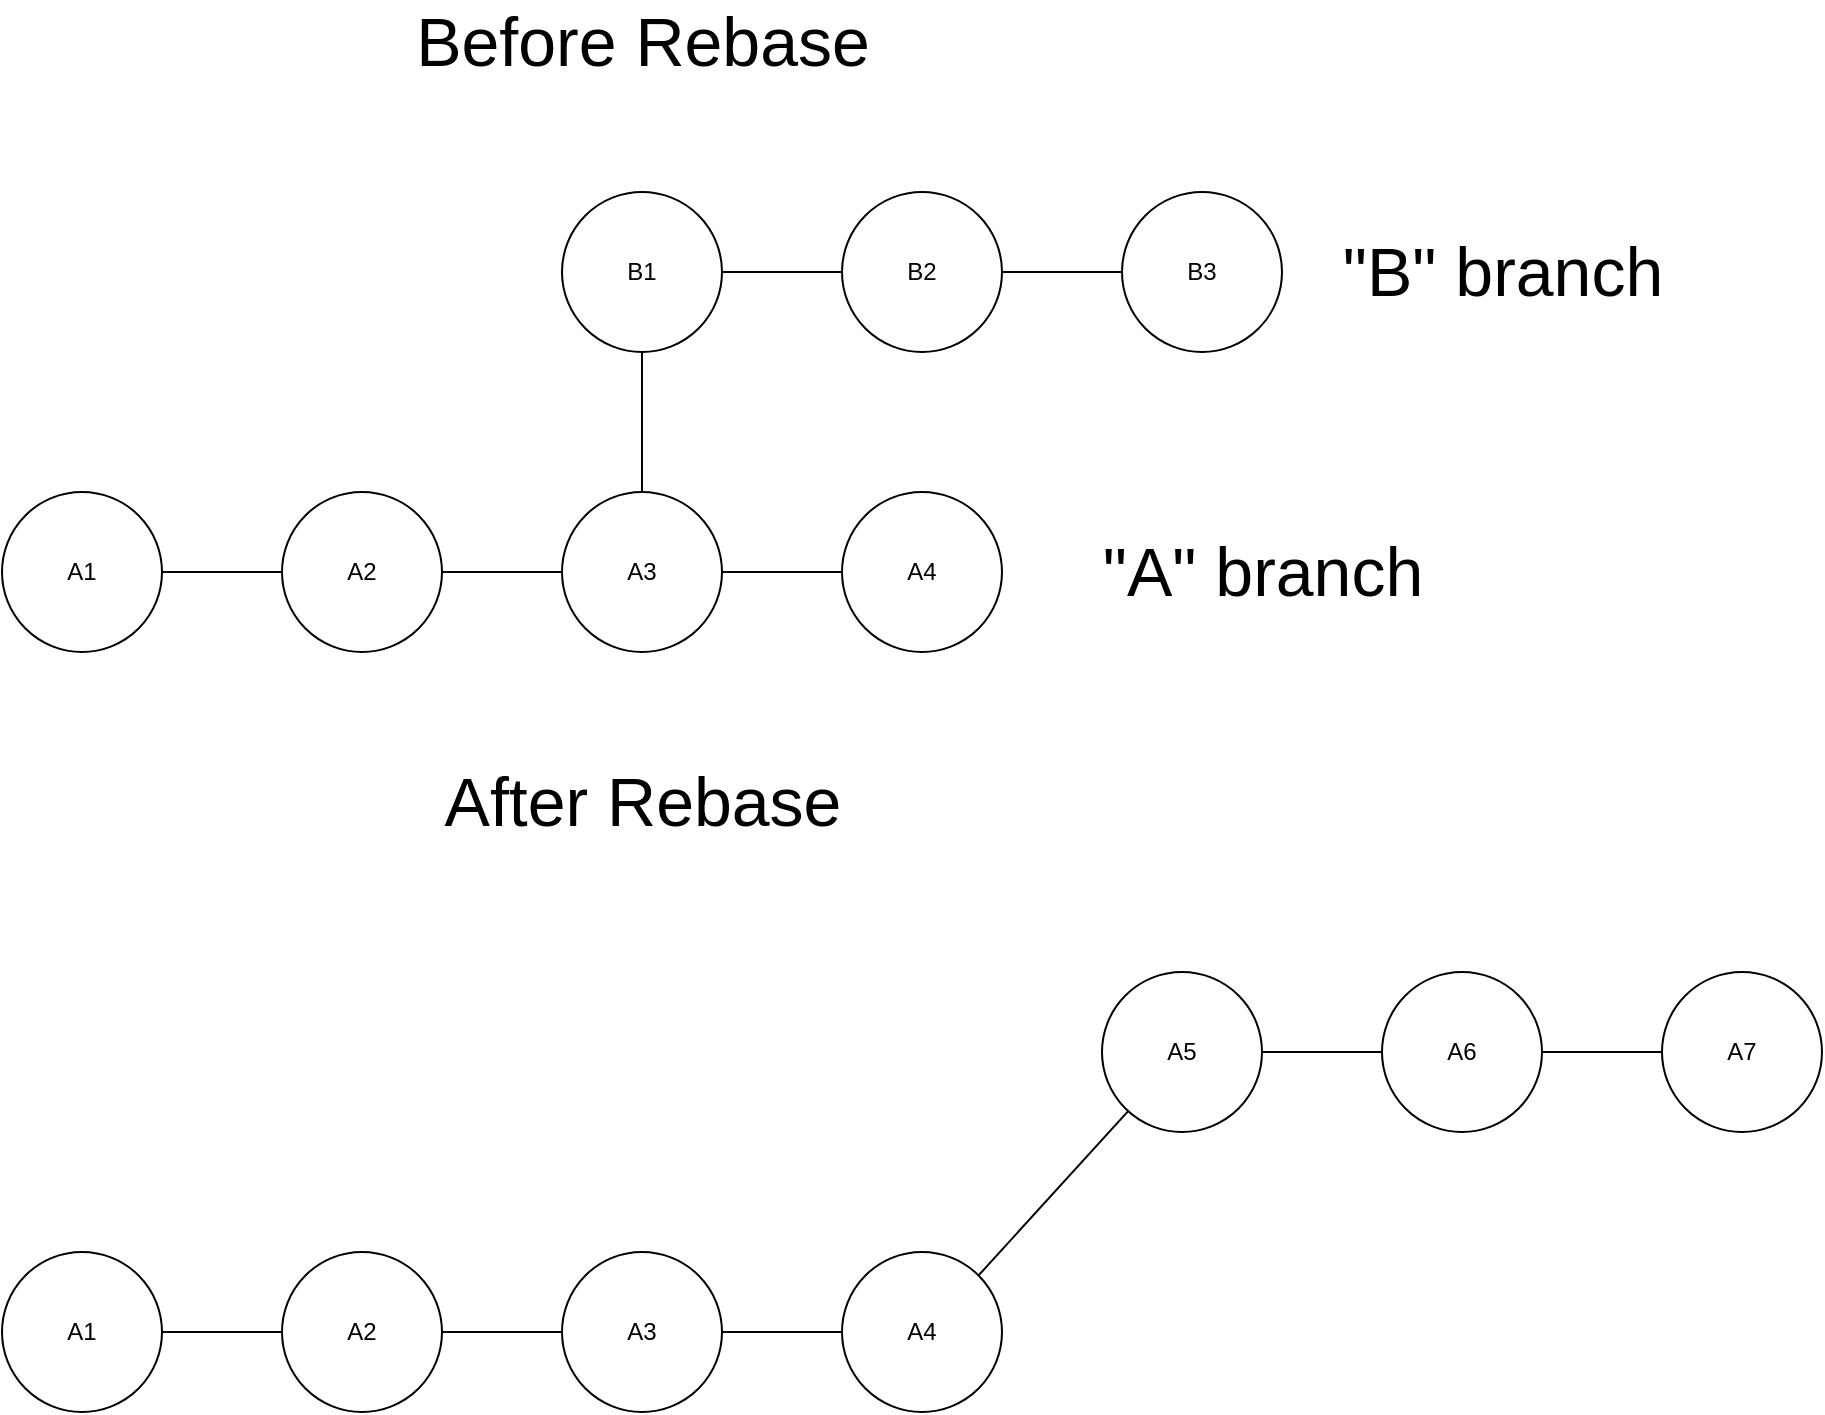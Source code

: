 <mxfile version="16.6.4" type="github">
  <diagram id="Pbzh9_7AI2XHzCLIpab5" name="Page-1">
    <mxGraphModel dx="2066" dy="1155" grid="1" gridSize="10" guides="1" tooltips="1" connect="1" arrows="1" fold="1" page="1" pageScale="1" pageWidth="850" pageHeight="1100" math="0" shadow="0">
      <root>
        <mxCell id="0" />
        <mxCell id="1" parent="0" />
        <mxCell id="bTnPtjO57g7JYjd8ViPB-9" style="edgeStyle=orthogonalEdgeStyle;rounded=0;orthogonalLoop=1;jettySize=auto;html=1;exitX=1;exitY=0.5;exitDx=0;exitDy=0;anchorPointDirection=0;endArrow=none;endFill=0;" parent="1" source="bTnPtjO57g7JYjd8ViPB-1" target="bTnPtjO57g7JYjd8ViPB-2" edge="1">
          <mxGeometry relative="1" as="geometry" />
        </mxCell>
        <mxCell id="bTnPtjO57g7JYjd8ViPB-1" value="A1" style="ellipse;whiteSpace=wrap;html=1;aspect=fixed;" parent="1" vertex="1">
          <mxGeometry x="90" y="500" width="80" height="80" as="geometry" />
        </mxCell>
        <mxCell id="bTnPtjO57g7JYjd8ViPB-10" style="rounded=0;orthogonalLoop=1;jettySize=auto;html=1;exitX=1;exitY=0.5;exitDx=0;exitDy=0;entryX=0;entryY=0.5;entryDx=0;entryDy=0;strokeColor=default;endArrow=none;endFill=0;" parent="1" source="bTnPtjO57g7JYjd8ViPB-2" target="bTnPtjO57g7JYjd8ViPB-3" edge="1">
          <mxGeometry relative="1" as="geometry" />
        </mxCell>
        <mxCell id="bTnPtjO57g7JYjd8ViPB-2" value="A2" style="ellipse;whiteSpace=wrap;html=1;aspect=fixed;" parent="1" vertex="1">
          <mxGeometry x="230" y="500" width="80" height="80" as="geometry" />
        </mxCell>
        <mxCell id="bTnPtjO57g7JYjd8ViPB-11" style="edgeStyle=orthogonalEdgeStyle;rounded=0;orthogonalLoop=1;jettySize=auto;html=1;exitX=1;exitY=0.5;exitDx=0;exitDy=0;entryX=0;entryY=0.5;entryDx=0;entryDy=0;endArrow=none;endFill=0;" parent="1" source="bTnPtjO57g7JYjd8ViPB-3" target="bTnPtjO57g7JYjd8ViPB-4" edge="1">
          <mxGeometry relative="1" as="geometry" />
        </mxCell>
        <mxCell id="bTnPtjO57g7JYjd8ViPB-12" style="edgeStyle=orthogonalEdgeStyle;rounded=0;orthogonalLoop=1;jettySize=auto;html=1;exitX=0.5;exitY=0;exitDx=0;exitDy=0;entryX=0.5;entryY=1;entryDx=0;entryDy=0;endArrow=none;endFill=0;" parent="1" source="bTnPtjO57g7JYjd8ViPB-3" target="bTnPtjO57g7JYjd8ViPB-5" edge="1">
          <mxGeometry relative="1" as="geometry" />
        </mxCell>
        <mxCell id="bTnPtjO57g7JYjd8ViPB-3" value="A3" style="ellipse;whiteSpace=wrap;html=1;aspect=fixed;" parent="1" vertex="1">
          <mxGeometry x="370" y="500" width="80" height="80" as="geometry" />
        </mxCell>
        <mxCell id="bTnPtjO57g7JYjd8ViPB-4" value="A4" style="ellipse;whiteSpace=wrap;html=1;aspect=fixed;" parent="1" vertex="1">
          <mxGeometry x="510" y="500" width="80" height="80" as="geometry" />
        </mxCell>
        <mxCell id="bTnPtjO57g7JYjd8ViPB-13" style="edgeStyle=orthogonalEdgeStyle;rounded=0;orthogonalLoop=1;jettySize=auto;html=1;exitX=1;exitY=0.5;exitDx=0;exitDy=0;entryX=0;entryY=0.5;entryDx=0;entryDy=0;endArrow=none;endFill=0;" parent="1" source="bTnPtjO57g7JYjd8ViPB-5" target="bTnPtjO57g7JYjd8ViPB-6" edge="1">
          <mxGeometry relative="1" as="geometry" />
        </mxCell>
        <mxCell id="bTnPtjO57g7JYjd8ViPB-5" value="B1" style="ellipse;whiteSpace=wrap;html=1;aspect=fixed;" parent="1" vertex="1">
          <mxGeometry x="370" y="350" width="80" height="80" as="geometry" />
        </mxCell>
        <mxCell id="bTnPtjO57g7JYjd8ViPB-14" style="edgeStyle=orthogonalEdgeStyle;rounded=0;orthogonalLoop=1;jettySize=auto;html=1;exitX=1;exitY=0.5;exitDx=0;exitDy=0;entryX=0;entryY=0.5;entryDx=0;entryDy=0;endArrow=none;endFill=0;" parent="1" source="bTnPtjO57g7JYjd8ViPB-6" target="bTnPtjO57g7JYjd8ViPB-7" edge="1">
          <mxGeometry relative="1" as="geometry" />
        </mxCell>
        <mxCell id="bTnPtjO57g7JYjd8ViPB-6" value="B2" style="ellipse;whiteSpace=wrap;html=1;aspect=fixed;" parent="1" vertex="1">
          <mxGeometry x="510" y="350" width="80" height="80" as="geometry" />
        </mxCell>
        <mxCell id="bTnPtjO57g7JYjd8ViPB-7" value="B3" style="ellipse;whiteSpace=wrap;html=1;aspect=fixed;" parent="1" vertex="1">
          <mxGeometry x="650" y="350" width="80" height="80" as="geometry" />
        </mxCell>
        <mxCell id="3dmdywJe70AjDY3yU__v-1" value="&lt;font style=&quot;font-size: 34px&quot;&gt;&lt;font style=&quot;font-size: 34px&quot;&gt;Before Rebase&lt;/font&gt;&lt;br&gt;&lt;/font&gt;" style="text;html=1;resizable=0;autosize=1;align=center;verticalAlign=middle;points=[];fillColor=none;strokeColor=none;rounded=0;" vertex="1" parent="1">
          <mxGeometry x="290" y="260" width="240" height="30" as="geometry" />
        </mxCell>
        <mxCell id="3dmdywJe70AjDY3yU__v-2" style="edgeStyle=orthogonalEdgeStyle;rounded=0;orthogonalLoop=1;jettySize=auto;html=1;exitX=1;exitY=0.5;exitDx=0;exitDy=0;anchorPointDirection=0;endArrow=none;endFill=0;" edge="1" parent="1" source="3dmdywJe70AjDY3yU__v-3" target="3dmdywJe70AjDY3yU__v-5">
          <mxGeometry relative="1" as="geometry" />
        </mxCell>
        <mxCell id="3dmdywJe70AjDY3yU__v-3" value="A1" style="ellipse;whiteSpace=wrap;html=1;aspect=fixed;" vertex="1" parent="1">
          <mxGeometry x="90" y="880" width="80" height="80" as="geometry" />
        </mxCell>
        <mxCell id="3dmdywJe70AjDY3yU__v-4" style="rounded=0;orthogonalLoop=1;jettySize=auto;html=1;exitX=1;exitY=0.5;exitDx=0;exitDy=0;entryX=0;entryY=0.5;entryDx=0;entryDy=0;strokeColor=default;endArrow=none;endFill=0;" edge="1" parent="1" source="3dmdywJe70AjDY3yU__v-5" target="3dmdywJe70AjDY3yU__v-8">
          <mxGeometry relative="1" as="geometry" />
        </mxCell>
        <mxCell id="3dmdywJe70AjDY3yU__v-5" value="A2" style="ellipse;whiteSpace=wrap;html=1;aspect=fixed;" vertex="1" parent="1">
          <mxGeometry x="230" y="880" width="80" height="80" as="geometry" />
        </mxCell>
        <mxCell id="3dmdywJe70AjDY3yU__v-6" style="edgeStyle=orthogonalEdgeStyle;rounded=0;orthogonalLoop=1;jettySize=auto;html=1;exitX=1;exitY=0.5;exitDx=0;exitDy=0;entryX=0;entryY=0.5;entryDx=0;entryDy=0;endArrow=none;endFill=0;" edge="1" parent="1" source="3dmdywJe70AjDY3yU__v-8" target="3dmdywJe70AjDY3yU__v-9">
          <mxGeometry relative="1" as="geometry" />
        </mxCell>
        <mxCell id="3dmdywJe70AjDY3yU__v-8" value="A3" style="ellipse;whiteSpace=wrap;html=1;aspect=fixed;" vertex="1" parent="1">
          <mxGeometry x="370" y="880" width="80" height="80" as="geometry" />
        </mxCell>
        <mxCell id="3dmdywJe70AjDY3yU__v-16" style="edgeStyle=none;rounded=0;orthogonalLoop=1;jettySize=auto;html=1;exitX=1;exitY=0;exitDx=0;exitDy=0;fontSize=34;endArrow=none;endFill=0;strokeColor=default;" edge="1" parent="1" source="3dmdywJe70AjDY3yU__v-9" target="3dmdywJe70AjDY3yU__v-11">
          <mxGeometry relative="1" as="geometry" />
        </mxCell>
        <mxCell id="3dmdywJe70AjDY3yU__v-9" value="A4" style="ellipse;whiteSpace=wrap;html=1;aspect=fixed;" vertex="1" parent="1">
          <mxGeometry x="510" y="880" width="80" height="80" as="geometry" />
        </mxCell>
        <mxCell id="3dmdywJe70AjDY3yU__v-10" style="edgeStyle=orthogonalEdgeStyle;rounded=0;orthogonalLoop=1;jettySize=auto;html=1;exitX=1;exitY=0.5;exitDx=0;exitDy=0;entryX=0;entryY=0.5;entryDx=0;entryDy=0;endArrow=none;endFill=0;" edge="1" parent="1" source="3dmdywJe70AjDY3yU__v-11" target="3dmdywJe70AjDY3yU__v-13">
          <mxGeometry relative="1" as="geometry" />
        </mxCell>
        <mxCell id="3dmdywJe70AjDY3yU__v-11" value="A5" style="ellipse;whiteSpace=wrap;html=1;aspect=fixed;" vertex="1" parent="1">
          <mxGeometry x="640" y="740" width="80" height="80" as="geometry" />
        </mxCell>
        <mxCell id="3dmdywJe70AjDY3yU__v-12" style="edgeStyle=orthogonalEdgeStyle;rounded=0;orthogonalLoop=1;jettySize=auto;html=1;exitX=1;exitY=0.5;exitDx=0;exitDy=0;entryX=0;entryY=0.5;entryDx=0;entryDy=0;endArrow=none;endFill=0;" edge="1" parent="1" source="3dmdywJe70AjDY3yU__v-13" target="3dmdywJe70AjDY3yU__v-14">
          <mxGeometry relative="1" as="geometry" />
        </mxCell>
        <mxCell id="3dmdywJe70AjDY3yU__v-13" value="A6" style="ellipse;whiteSpace=wrap;html=1;aspect=fixed;" vertex="1" parent="1">
          <mxGeometry x="780" y="740" width="80" height="80" as="geometry" />
        </mxCell>
        <mxCell id="3dmdywJe70AjDY3yU__v-14" value="A7" style="ellipse;whiteSpace=wrap;html=1;aspect=fixed;" vertex="1" parent="1">
          <mxGeometry x="920" y="740" width="80" height="80" as="geometry" />
        </mxCell>
        <mxCell id="3dmdywJe70AjDY3yU__v-15" value="&lt;font style=&quot;font-size: 34px&quot;&gt;&lt;font style=&quot;font-size: 34px&quot;&gt;After Rebase&lt;/font&gt;&lt;br&gt;&lt;/font&gt;" style="text;html=1;resizable=0;autosize=1;align=center;verticalAlign=middle;points=[];fillColor=none;strokeColor=none;rounded=0;" vertex="1" parent="1">
          <mxGeometry x="305" y="640" width="210" height="30" as="geometry" />
        </mxCell>
        <mxCell id="3dmdywJe70AjDY3yU__v-17" value="&quot;A&quot; branch" style="text;html=1;resizable=0;autosize=1;align=center;verticalAlign=middle;points=[];fillColor=none;strokeColor=none;rounded=0;fontSize=34;" vertex="1" parent="1">
          <mxGeometry x="630" y="515" width="180" height="50" as="geometry" />
        </mxCell>
        <mxCell id="3dmdywJe70AjDY3yU__v-18" value="&quot;B&quot; branch" style="text;html=1;resizable=0;autosize=1;align=center;verticalAlign=middle;points=[];fillColor=none;strokeColor=none;rounded=0;fontSize=34;" vertex="1" parent="1">
          <mxGeometry x="750" y="365" width="180" height="50" as="geometry" />
        </mxCell>
      </root>
    </mxGraphModel>
  </diagram>
</mxfile>
